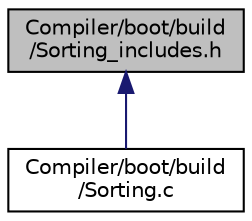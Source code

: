 digraph "Compiler/boot/build/Sorting_includes.h"
{
  edge [fontname="Helvetica",fontsize="10",labelfontname="Helvetica",labelfontsize="10"];
  node [fontname="Helvetica",fontsize="10",shape=record];
  Node9 [label="Compiler/boot/build\l/Sorting_includes.h",height=0.2,width=0.4,color="black", fillcolor="grey75", style="filled", fontcolor="black"];
  Node9 -> Node10 [dir="back",color="midnightblue",fontsize="10",style="solid",fontname="Helvetica"];
  Node10 [label="Compiler/boot/build\l/Sorting.c",height=0.2,width=0.4,color="black", fillcolor="white", style="filled",URL="$dd/d1c/_sorting_8c.html"];
}
